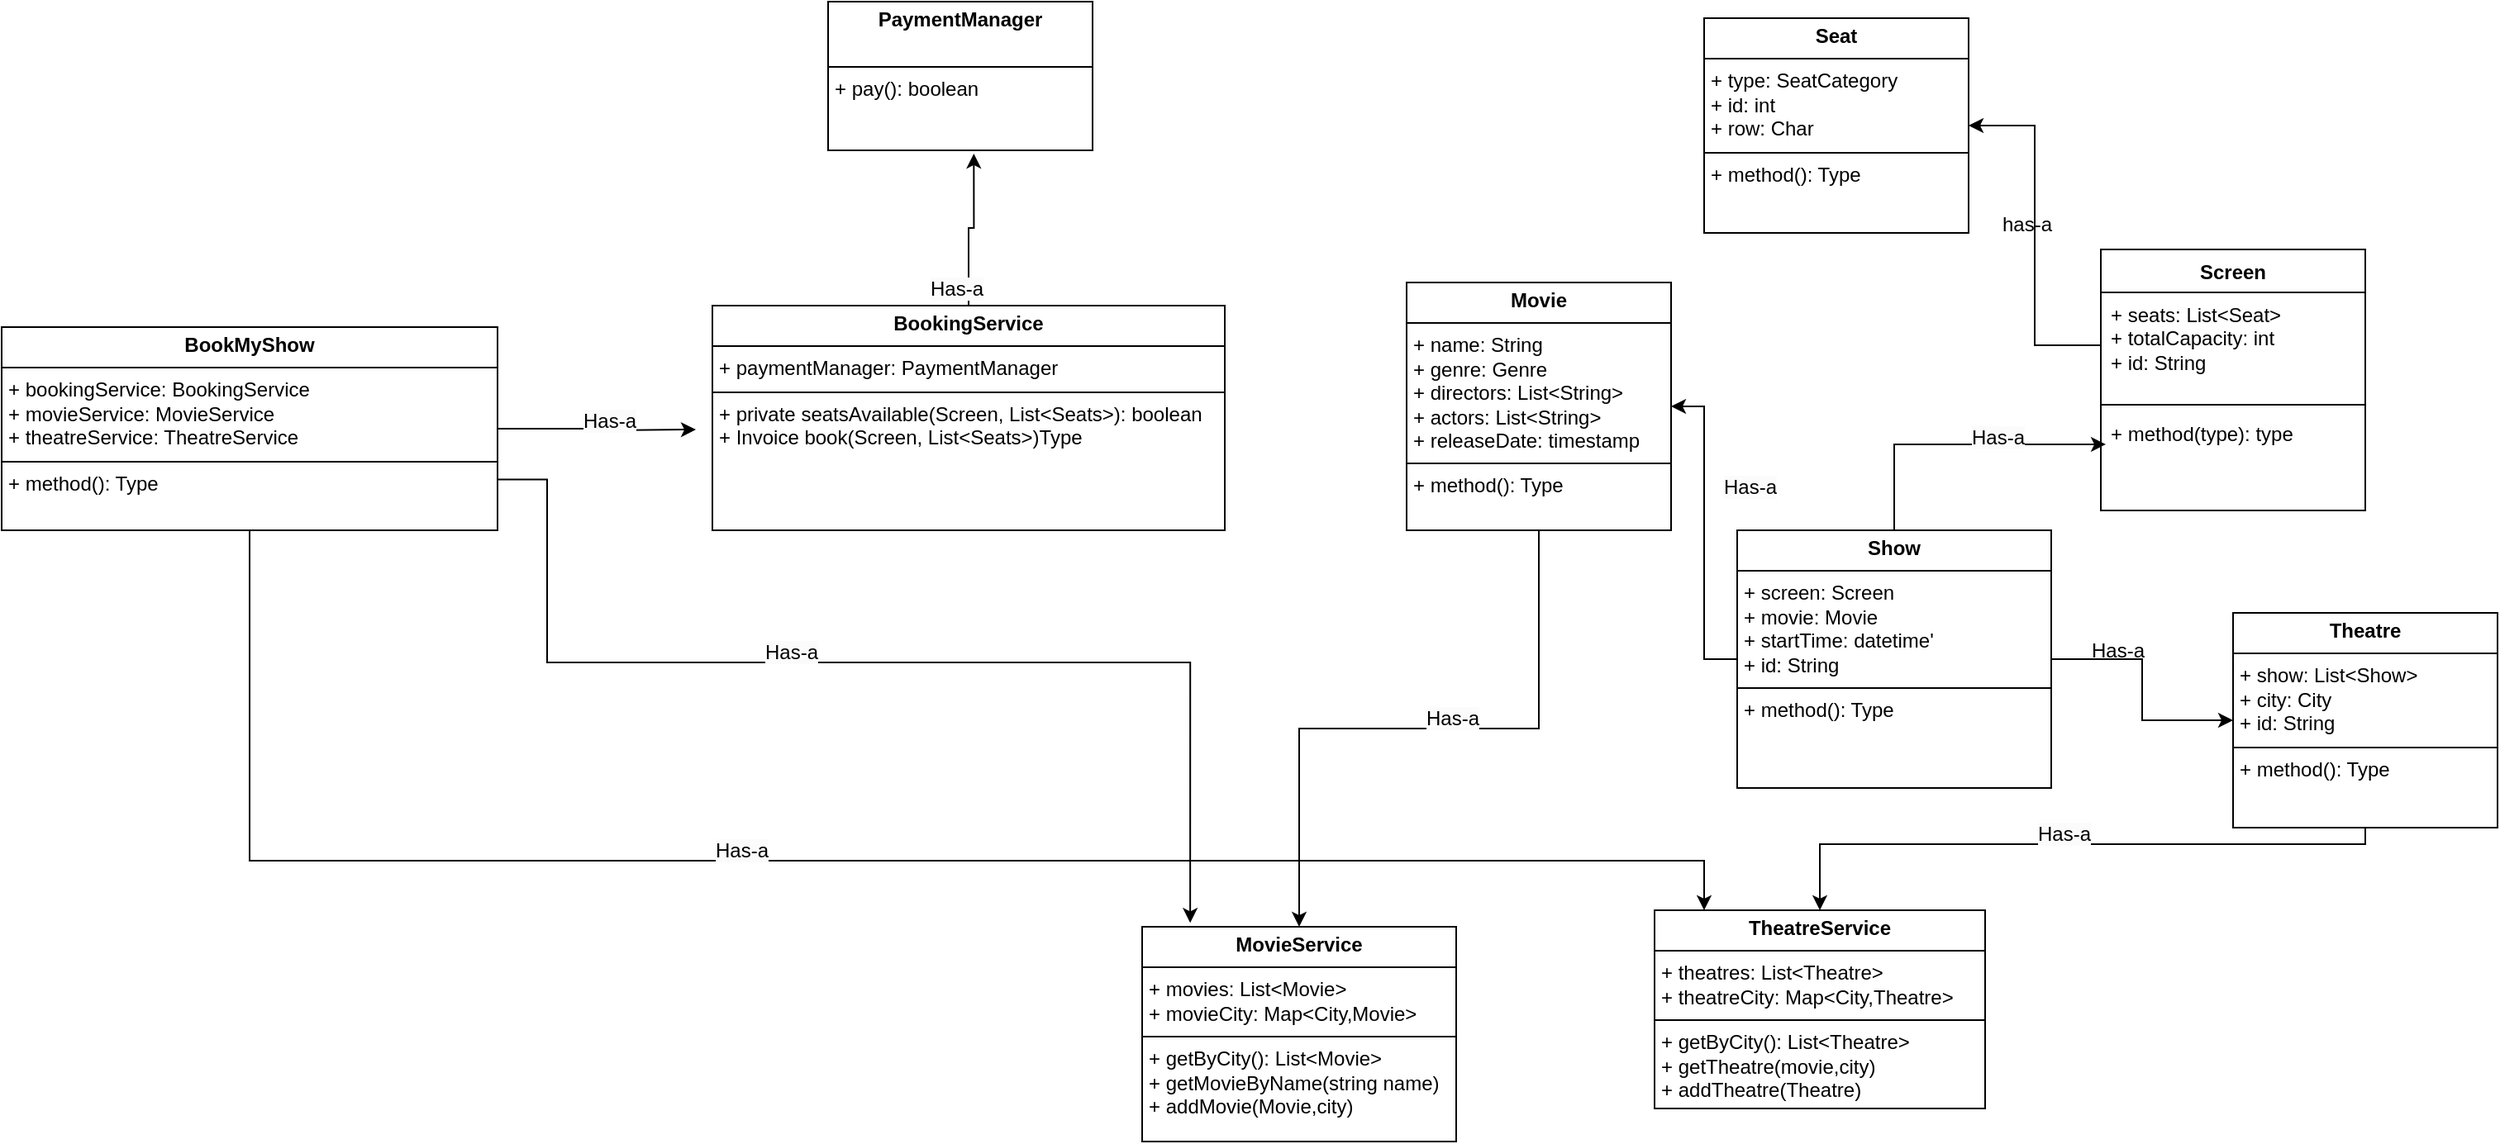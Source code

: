 <mxfile version="24.7.7">
  <diagram name="Page-1" id="VbgvpIYQmF3y8KJLhEqF">
    <mxGraphModel dx="2929" dy="1673" grid="1" gridSize="10" guides="1" tooltips="1" connect="1" arrows="1" fold="1" page="1" pageScale="1" pageWidth="850" pageHeight="1100" math="0" shadow="0">
      <root>
        <mxCell id="0" />
        <mxCell id="1" parent="0" />
        <mxCell id="8nnAiWvrPimfEj9RZDvM-20" style="edgeStyle=orthogonalEdgeStyle;rounded=0;orthogonalLoop=1;jettySize=auto;html=1;" edge="1" parent="1" source="8nnAiWvrPimfEj9RZDvM-1" target="8nnAiWvrPimfEj9RZDvM-19">
          <mxGeometry relative="1" as="geometry" />
        </mxCell>
        <mxCell id="8nnAiWvrPimfEj9RZDvM-1" value="&lt;p style=&quot;margin:0px;margin-top:4px;text-align:center;&quot;&gt;&lt;b&gt;Movie&lt;/b&gt;&lt;/p&gt;&lt;hr size=&quot;1&quot; style=&quot;border-style:solid;&quot;&gt;&lt;p style=&quot;margin:0px;margin-left:4px;&quot;&gt;+ name: String&lt;/p&gt;&lt;p style=&quot;margin:0px;margin-left:4px;&quot;&gt;+ genre: Genre&lt;br&gt;&lt;/p&gt;&lt;p style=&quot;margin:0px;margin-left:4px;&quot;&gt;+ directors: List&amp;lt;String&amp;gt;&lt;br&gt;&lt;/p&gt;&lt;p style=&quot;margin:0px;margin-left:4px;&quot;&gt;+ actors: List&amp;lt;String&amp;gt;&lt;/p&gt;&lt;p style=&quot;margin:0px;margin-left:4px;&quot;&gt;+ releaseDate: timestamp&lt;/p&gt;&lt;hr size=&quot;1&quot; style=&quot;border-style:solid;&quot;&gt;&lt;p style=&quot;margin:0px;margin-left:4px;&quot;&gt;+ method(): Type&lt;/p&gt;" style="verticalAlign=top;align=left;overflow=fill;html=1;whiteSpace=wrap;" vertex="1" parent="1">
          <mxGeometry x="-110" y="50" width="160" height="150" as="geometry" />
        </mxCell>
        <mxCell id="8nnAiWvrPimfEj9RZDvM-2" value="&lt;p style=&quot;margin:0px;margin-top:4px;text-align:center;&quot;&gt;&lt;b&gt;Seat&lt;/b&gt;&lt;/p&gt;&lt;hr size=&quot;1&quot; style=&quot;border-style:solid;&quot;&gt;&lt;p style=&quot;margin:0px;margin-left:4px;&quot;&gt;+ type: SeatCategory&lt;/p&gt;&lt;p style=&quot;margin:0px;margin-left:4px;&quot;&gt;+ id: int&lt;br&gt;&lt;/p&gt;&lt;p style=&quot;margin:0px;margin-left:4px;&quot;&gt;+ row: Char&lt;br&gt;&lt;/p&gt;&lt;hr size=&quot;1&quot; style=&quot;border-style:solid;&quot;&gt;&lt;p style=&quot;margin:0px;margin-left:4px;&quot;&gt;+ method(): Type&lt;/p&gt;" style="verticalAlign=top;align=left;overflow=fill;html=1;whiteSpace=wrap;" vertex="1" parent="1">
          <mxGeometry x="70" y="-110" width="160" height="130" as="geometry" />
        </mxCell>
        <mxCell id="8nnAiWvrPimfEj9RZDvM-3" value="Screen" style="swimlane;fontStyle=1;align=center;verticalAlign=top;childLayout=stackLayout;horizontal=1;startSize=26;horizontalStack=0;resizeParent=1;resizeParentMax=0;resizeLast=0;collapsible=1;marginBottom=0;whiteSpace=wrap;html=1;" vertex="1" parent="1">
          <mxGeometry x="310" y="30" width="160" height="158" as="geometry" />
        </mxCell>
        <mxCell id="8nnAiWvrPimfEj9RZDvM-4" value="+ seats: List&amp;lt;Seat&amp;gt;&lt;div&gt;+ totalCapacity: int&lt;br&gt;&lt;/div&gt;&lt;div&gt;+ id: String&lt;/div&gt;" style="text;strokeColor=none;fillColor=none;align=left;verticalAlign=top;spacingLeft=4;spacingRight=4;overflow=hidden;rotatable=0;points=[[0,0.5],[1,0.5]];portConstraint=eastwest;whiteSpace=wrap;html=1;" vertex="1" parent="8nnAiWvrPimfEj9RZDvM-3">
          <mxGeometry y="26" width="160" height="64" as="geometry" />
        </mxCell>
        <mxCell id="8nnAiWvrPimfEj9RZDvM-5" value="" style="line;strokeWidth=1;fillColor=none;align=left;verticalAlign=middle;spacingTop=-1;spacingLeft=3;spacingRight=3;rotatable=0;labelPosition=right;points=[];portConstraint=eastwest;strokeColor=inherit;" vertex="1" parent="8nnAiWvrPimfEj9RZDvM-3">
          <mxGeometry y="90" width="160" height="8" as="geometry" />
        </mxCell>
        <mxCell id="8nnAiWvrPimfEj9RZDvM-6" value="+ method(type): type" style="text;strokeColor=none;fillColor=none;align=left;verticalAlign=top;spacingLeft=4;spacingRight=4;overflow=hidden;rotatable=0;points=[[0,0.5],[1,0.5]];portConstraint=eastwest;whiteSpace=wrap;html=1;" vertex="1" parent="8nnAiWvrPimfEj9RZDvM-3">
          <mxGeometry y="98" width="160" height="60" as="geometry" />
        </mxCell>
        <mxCell id="8nnAiWvrPimfEj9RZDvM-11" style="edgeStyle=orthogonalEdgeStyle;rounded=0;orthogonalLoop=1;jettySize=auto;html=1;entryX=1;entryY=0.5;entryDx=0;entryDy=0;" edge="1" parent="1" source="8nnAiWvrPimfEj9RZDvM-7" target="8nnAiWvrPimfEj9RZDvM-1">
          <mxGeometry relative="1" as="geometry" />
        </mxCell>
        <mxCell id="8nnAiWvrPimfEj9RZDvM-14" style="edgeStyle=orthogonalEdgeStyle;rounded=0;orthogonalLoop=1;jettySize=auto;html=1;exitX=1;exitY=0.5;exitDx=0;exitDy=0;" edge="1" parent="1" source="8nnAiWvrPimfEj9RZDvM-7" target="8nnAiWvrPimfEj9RZDvM-13">
          <mxGeometry relative="1" as="geometry" />
        </mxCell>
        <mxCell id="8nnAiWvrPimfEj9RZDvM-7" value="&lt;p style=&quot;margin:0px;margin-top:4px;text-align:center;&quot;&gt;&lt;b&gt;Show&lt;/b&gt;&lt;/p&gt;&lt;hr size=&quot;1&quot; style=&quot;border-style:solid;&quot;&gt;&lt;p style=&quot;margin:0px;margin-left:4px;&quot;&gt;+ screen: Screen&lt;/p&gt;&lt;p style=&quot;margin:0px;margin-left:4px;&quot;&gt;+ movie: Movie&lt;br&gt;&lt;/p&gt;&lt;p style=&quot;margin:0px;margin-left:4px;&quot;&gt;+ startTime: datetime&#39;&lt;br&gt;&lt;/p&gt;&lt;p style=&quot;margin:0px;margin-left:4px;&quot;&gt;+ id: String&lt;br&gt;&lt;/p&gt;&lt;hr size=&quot;1&quot; style=&quot;border-style:solid;&quot;&gt;&lt;p style=&quot;margin:0px;margin-left:4px;&quot;&gt;+ method(): Type&lt;/p&gt;" style="verticalAlign=top;align=left;overflow=fill;html=1;whiteSpace=wrap;" vertex="1" parent="1">
          <mxGeometry x="90" y="200" width="190" height="156" as="geometry" />
        </mxCell>
        <mxCell id="8nnAiWvrPimfEj9RZDvM-9" style="edgeStyle=orthogonalEdgeStyle;rounded=0;orthogonalLoop=1;jettySize=auto;html=1;entryX=1;entryY=0.5;entryDx=0;entryDy=0;" edge="1" parent="1" source="8nnAiWvrPimfEj9RZDvM-4" target="8nnAiWvrPimfEj9RZDvM-2">
          <mxGeometry relative="1" as="geometry" />
        </mxCell>
        <mxCell id="8nnAiWvrPimfEj9RZDvM-10" value="has-a" style="text;html=1;align=center;verticalAlign=middle;resizable=0;points=[];autosize=1;strokeColor=none;fillColor=none;" vertex="1" parent="1">
          <mxGeometry x="240" width="50" height="30" as="geometry" />
        </mxCell>
        <mxCell id="8nnAiWvrPimfEj9RZDvM-12" style="edgeStyle=orthogonalEdgeStyle;rounded=0;orthogonalLoop=1;jettySize=auto;html=1;entryX=0.019;entryY=0.333;entryDx=0;entryDy=0;entryPerimeter=0;" edge="1" parent="1" source="8nnAiWvrPimfEj9RZDvM-7" target="8nnAiWvrPimfEj9RZDvM-6">
          <mxGeometry relative="1" as="geometry" />
        </mxCell>
        <mxCell id="8nnAiWvrPimfEj9RZDvM-18" style="edgeStyle=orthogonalEdgeStyle;rounded=0;orthogonalLoop=1;jettySize=auto;html=1;" edge="1" parent="1" source="8nnAiWvrPimfEj9RZDvM-13" target="8nnAiWvrPimfEj9RZDvM-17">
          <mxGeometry relative="1" as="geometry">
            <Array as="points">
              <mxPoint x="470" y="390" />
              <mxPoint x="140" y="390" />
            </Array>
          </mxGeometry>
        </mxCell>
        <mxCell id="8nnAiWvrPimfEj9RZDvM-13" value="&lt;p style=&quot;margin:0px;margin-top:4px;text-align:center;&quot;&gt;&lt;b&gt;Theatre&lt;/b&gt;&lt;/p&gt;&lt;hr size=&quot;1&quot; style=&quot;border-style:solid;&quot;&gt;&lt;p style=&quot;margin:0px;margin-left:4px;&quot;&gt;+ show: List&amp;lt;Show&amp;gt;&lt;/p&gt;&lt;p style=&quot;margin:0px;margin-left:4px;&quot;&gt;+ city: City&lt;br&gt;&lt;/p&gt;&lt;p style=&quot;margin:0px;margin-left:4px;&quot;&gt;+ id: String&lt;br&gt;&lt;/p&gt;&lt;hr size=&quot;1&quot; style=&quot;border-style:solid;&quot;&gt;&lt;p style=&quot;margin:0px;margin-left:4px;&quot;&gt;+ method(): Type&lt;/p&gt;" style="verticalAlign=top;align=left;overflow=fill;html=1;whiteSpace=wrap;" vertex="1" parent="1">
          <mxGeometry x="390" y="250" width="160" height="130" as="geometry" />
        </mxCell>
        <mxCell id="8nnAiWvrPimfEj9RZDvM-15" value="Has-a" style="text;html=1;align=center;verticalAlign=middle;resizable=0;points=[];autosize=1;strokeColor=none;fillColor=none;" vertex="1" parent="1">
          <mxGeometry x="290" y="258" width="60" height="30" as="geometry" />
        </mxCell>
        <mxCell id="8nnAiWvrPimfEj9RZDvM-17" value="&lt;p style=&quot;margin:0px;margin-top:4px;text-align:center;&quot;&gt;&lt;b&gt;TheatreService&lt;/b&gt;&lt;/p&gt;&lt;hr size=&quot;1&quot; style=&quot;border-style:solid;&quot;&gt;&lt;p style=&quot;margin:0px;margin-left:4px;&quot;&gt;+ theatres: List&amp;lt;Theatre&amp;gt;&lt;/p&gt;&lt;p style=&quot;margin:0px;margin-left:4px;&quot;&gt;+ theatreCity: Map&amp;lt;City,Theatre&amp;gt;&lt;/p&gt;&lt;hr size=&quot;1&quot; style=&quot;border-style:solid;&quot;&gt;&lt;p style=&quot;margin:0px;margin-left:4px;&quot;&gt;+ getByCity(): List&amp;lt;Theatre&amp;gt;&lt;/p&gt;&lt;p style=&quot;margin:0px;margin-left:4px;&quot;&gt;+ getTheatre(movie,city)&lt;/p&gt;&lt;p style=&quot;margin:0px;margin-left:4px;&quot;&gt;+ addTheatre(Theatre)&lt;/p&gt;" style="verticalAlign=top;align=left;overflow=fill;html=1;whiteSpace=wrap;" vertex="1" parent="1">
          <mxGeometry x="40" y="430" width="200" height="120" as="geometry" />
        </mxCell>
        <mxCell id="8nnAiWvrPimfEj9RZDvM-19" value="&lt;p style=&quot;margin:0px;margin-top:4px;text-align:center;&quot;&gt;&lt;b&gt;MovieService&lt;/b&gt;&lt;/p&gt;&lt;hr size=&quot;1&quot; style=&quot;border-style:solid;&quot;&gt;&lt;p style=&quot;margin:0px;margin-left:4px;&quot;&gt;+ movies: List&amp;lt;Movie&amp;gt;&lt;/p&gt;&lt;p style=&quot;margin:0px;margin-left:4px;&quot;&gt;+ movieCity: Map&amp;lt;City,Movie&amp;gt;&lt;br&gt;&lt;/p&gt;&lt;hr size=&quot;1&quot; style=&quot;border-style:solid;&quot;&gt;&lt;p style=&quot;margin:0px;margin-left:4px;&quot;&gt;+ getByCity(): List&amp;lt;Movie&amp;gt;&lt;br&gt;&lt;/p&gt;&lt;p style=&quot;margin:0px;margin-left:4px;&quot;&gt;+ getMovieByName(string name)&lt;/p&gt;&lt;p style=&quot;margin:0px;margin-left:4px;&quot;&gt;+ addMovie(Movie,city)&lt;/p&gt;" style="verticalAlign=top;align=left;overflow=fill;html=1;whiteSpace=wrap;" vertex="1" parent="1">
          <mxGeometry x="-270" y="440" width="190" height="130" as="geometry" />
        </mxCell>
        <mxCell id="8nnAiWvrPimfEj9RZDvM-21" value="&lt;p style=&quot;margin:0px;margin-top:4px;text-align:center;&quot;&gt;&lt;b&gt;BookingService&lt;/b&gt;&lt;/p&gt;&lt;hr size=&quot;1&quot; style=&quot;border-style:solid;&quot;&gt;&lt;p style=&quot;margin:0px;margin-left:4px;&quot;&gt;+ paymentManager: P&lt;span style=&quot;background-color: initial;&quot;&gt;aymentManager&lt;/span&gt;&lt;/p&gt;&lt;hr size=&quot;1&quot; style=&quot;border-style:solid;&quot;&gt;&lt;p style=&quot;margin:0px;margin-left:4px;&quot;&gt;+ private seatsAvailable(Screen, List&amp;lt;Seats&amp;gt;): boolean&lt;/p&gt;&lt;p style=&quot;margin:0px;margin-left:4px;&quot;&gt;+ Invoice book(&lt;span style=&quot;background-color: initial;&quot;&gt;Screen, List&amp;lt;Seats&amp;gt;&lt;/span&gt;&lt;span style=&quot;background-color: initial;&quot;&gt;)&lt;/span&gt;&lt;span style=&quot;background-color: initial;&quot;&gt;Type&lt;/span&gt;&lt;/p&gt;" style="verticalAlign=top;align=left;overflow=fill;html=1;whiteSpace=wrap;" vertex="1" parent="1">
          <mxGeometry x="-530" y="64" width="310" height="136" as="geometry" />
        </mxCell>
        <mxCell id="8nnAiWvrPimfEj9RZDvM-22" value="&lt;p style=&quot;margin:0px;margin-top:4px;text-align:center;&quot;&gt;&lt;b&gt;PaymentManager&lt;/b&gt;&lt;/p&gt;&lt;br&gt;&lt;hr size=&quot;1&quot; style=&quot;border-style:solid;&quot;&gt;&lt;p style=&quot;margin:0px;margin-left:4px;&quot;&gt;+ pay(): boolean&lt;/p&gt;" style="verticalAlign=top;align=left;overflow=fill;html=1;whiteSpace=wrap;" vertex="1" parent="1">
          <mxGeometry x="-460" y="-120" width="160" height="90" as="geometry" />
        </mxCell>
        <mxCell id="8nnAiWvrPimfEj9RZDvM-24" style="edgeStyle=orthogonalEdgeStyle;rounded=0;orthogonalLoop=1;jettySize=auto;html=1;entryX=0.551;entryY=1.022;entryDx=0;entryDy=0;entryPerimeter=0;" edge="1" parent="1" source="8nnAiWvrPimfEj9RZDvM-21" target="8nnAiWvrPimfEj9RZDvM-22">
          <mxGeometry relative="1" as="geometry" />
        </mxCell>
        <mxCell id="8nnAiWvrPimfEj9RZDvM-26" style="edgeStyle=orthogonalEdgeStyle;rounded=0;orthogonalLoop=1;jettySize=auto;html=1;exitX=1;exitY=0.5;exitDx=0;exitDy=0;" edge="1" parent="1" source="8nnAiWvrPimfEj9RZDvM-25">
          <mxGeometry relative="1" as="geometry">
            <mxPoint x="-540" y="139" as="targetPoint" />
          </mxGeometry>
        </mxCell>
        <mxCell id="8nnAiWvrPimfEj9RZDvM-28" style="edgeStyle=orthogonalEdgeStyle;rounded=0;orthogonalLoop=1;jettySize=auto;html=1;" edge="1" parent="1" source="8nnAiWvrPimfEj9RZDvM-25" target="8nnAiWvrPimfEj9RZDvM-17">
          <mxGeometry relative="1" as="geometry">
            <Array as="points">
              <mxPoint x="-810" y="400" />
              <mxPoint x="70" y="400" />
            </Array>
          </mxGeometry>
        </mxCell>
        <mxCell id="8nnAiWvrPimfEj9RZDvM-25" value="&lt;p style=&quot;margin:0px;margin-top:4px;text-align:center;&quot;&gt;&lt;b&gt;BookMyShow&lt;/b&gt;&lt;/p&gt;&lt;hr size=&quot;1&quot; style=&quot;border-style:solid;&quot;&gt;&lt;p style=&quot;margin:0px;margin-left:4px;&quot;&gt;+ bookingService:&amp;nbsp;&lt;span style=&quot;background-color: initial;&quot;&gt;BookingService&lt;/span&gt;&lt;/p&gt;&lt;p style=&quot;margin:0px;margin-left:4px;&quot;&gt;&lt;span style=&quot;background-color: initial;&quot;&gt;+ movieService: MovieService&lt;/span&gt;&lt;/p&gt;&lt;p style=&quot;margin:0px;margin-left:4px;&quot;&gt;&lt;span style=&quot;background-color: initial;&quot;&gt;+ theatreService: TheatreService&lt;/span&gt;&lt;/p&gt;&lt;hr size=&quot;1&quot; style=&quot;border-style:solid;&quot;&gt;&lt;p style=&quot;margin:0px;margin-left:4px;&quot;&gt;+ method(): Type&lt;/p&gt;" style="verticalAlign=top;align=left;overflow=fill;html=1;whiteSpace=wrap;" vertex="1" parent="1">
          <mxGeometry x="-960" y="77" width="300" height="123" as="geometry" />
        </mxCell>
        <mxCell id="8nnAiWvrPimfEj9RZDvM-27" style="edgeStyle=orthogonalEdgeStyle;rounded=0;orthogonalLoop=1;jettySize=auto;html=1;exitX=1;exitY=0.75;exitDx=0;exitDy=0;entryX=0.153;entryY=-0.018;entryDx=0;entryDy=0;entryPerimeter=0;" edge="1" parent="1" source="8nnAiWvrPimfEj9RZDvM-25" target="8nnAiWvrPimfEj9RZDvM-19">
          <mxGeometry relative="1" as="geometry">
            <Array as="points">
              <mxPoint x="-630" y="169" />
              <mxPoint x="-630" y="280" />
              <mxPoint x="-241" y="280" />
            </Array>
          </mxGeometry>
        </mxCell>
        <mxCell id="8nnAiWvrPimfEj9RZDvM-29" value="&lt;span style=&quot;color: rgb(0, 0, 0); font-family: Helvetica; font-size: 12px; font-style: normal; font-variant-ligatures: normal; font-variant-caps: normal; font-weight: 400; letter-spacing: normal; orphans: 2; text-align: center; text-indent: 0px; text-transform: none; widows: 2; word-spacing: 0px; -webkit-text-stroke-width: 0px; white-space: nowrap; background-color: rgb(251, 251, 251); text-decoration-thickness: initial; text-decoration-style: initial; text-decoration-color: initial; display: inline !important; float: none;&quot;&gt;Has-a&lt;/span&gt;" style="text;whiteSpace=wrap;html=1;" vertex="1" parent="1">
          <mxGeometry x="-530" y="380" width="70" height="40" as="geometry" />
        </mxCell>
        <mxCell id="8nnAiWvrPimfEj9RZDvM-30" value="&lt;span style=&quot;color: rgb(0, 0, 0); font-family: Helvetica; font-size: 12px; font-style: normal; font-variant-ligatures: normal; font-variant-caps: normal; font-weight: 400; letter-spacing: normal; orphans: 2; text-align: center; text-indent: 0px; text-transform: none; widows: 2; word-spacing: 0px; -webkit-text-stroke-width: 0px; white-space: nowrap; background-color: rgb(251, 251, 251); text-decoration-thickness: initial; text-decoration-style: initial; text-decoration-color: initial; display: inline !important; float: none;&quot;&gt;Has-a&lt;/span&gt;" style="text;whiteSpace=wrap;html=1;" vertex="1" parent="1">
          <mxGeometry x="-500" y="260" width="70" height="40" as="geometry" />
        </mxCell>
        <mxCell id="8nnAiWvrPimfEj9RZDvM-31" value="&lt;span style=&quot;color: rgb(0, 0, 0); font-family: Helvetica; font-size: 12px; font-style: normal; font-variant-ligatures: normal; font-variant-caps: normal; font-weight: 400; letter-spacing: normal; orphans: 2; text-align: center; text-indent: 0px; text-transform: none; widows: 2; word-spacing: 0px; -webkit-text-stroke-width: 0px; white-space: nowrap; background-color: rgb(251, 251, 251); text-decoration-thickness: initial; text-decoration-style: initial; text-decoration-color: initial; display: inline !important; float: none;&quot;&gt;Has-a&lt;/span&gt;" style="text;whiteSpace=wrap;html=1;" vertex="1" parent="1">
          <mxGeometry x="-610" y="120" width="70" height="40" as="geometry" />
        </mxCell>
        <mxCell id="8nnAiWvrPimfEj9RZDvM-32" value="&lt;span style=&quot;color: rgb(0, 0, 0); font-family: Helvetica; font-size: 12px; font-style: normal; font-variant-ligatures: normal; font-variant-caps: normal; font-weight: 400; letter-spacing: normal; orphans: 2; text-align: center; text-indent: 0px; text-transform: none; widows: 2; word-spacing: 0px; -webkit-text-stroke-width: 0px; white-space: nowrap; background-color: rgb(251, 251, 251); text-decoration-thickness: initial; text-decoration-style: initial; text-decoration-color: initial; display: inline !important; float: none;&quot;&gt;Has-a&lt;/span&gt;" style="text;whiteSpace=wrap;html=1;" vertex="1" parent="1">
          <mxGeometry x="-400" y="40" width="70" height="40" as="geometry" />
        </mxCell>
        <mxCell id="8nnAiWvrPimfEj9RZDvM-33" value="&lt;span style=&quot;color: rgb(0, 0, 0); font-family: Helvetica; font-size: 12px; font-style: normal; font-variant-ligatures: normal; font-variant-caps: normal; font-weight: 400; letter-spacing: normal; orphans: 2; text-align: center; text-indent: 0px; text-transform: none; widows: 2; word-spacing: 0px; -webkit-text-stroke-width: 0px; white-space: nowrap; background-color: rgb(251, 251, 251); text-decoration-thickness: initial; text-decoration-style: initial; text-decoration-color: initial; display: inline !important; float: none;&quot;&gt;Has-a&lt;/span&gt;" style="text;whiteSpace=wrap;html=1;" vertex="1" parent="1">
          <mxGeometry x="-100" y="300" width="70" height="40" as="geometry" />
        </mxCell>
        <mxCell id="8nnAiWvrPimfEj9RZDvM-34" value="&lt;span style=&quot;color: rgb(0, 0, 0); font-family: Helvetica; font-size: 12px; font-style: normal; font-variant-ligatures: normal; font-variant-caps: normal; font-weight: 400; letter-spacing: normal; orphans: 2; text-align: center; text-indent: 0px; text-transform: none; widows: 2; word-spacing: 0px; -webkit-text-stroke-width: 0px; white-space: nowrap; background-color: rgb(251, 251, 251); text-decoration-thickness: initial; text-decoration-style: initial; text-decoration-color: initial; display: inline !important; float: none;&quot;&gt;Has-a&lt;/span&gt;" style="text;whiteSpace=wrap;html=1;" vertex="1" parent="1">
          <mxGeometry x="270" y="370" width="70" height="40" as="geometry" />
        </mxCell>
        <mxCell id="8nnAiWvrPimfEj9RZDvM-35" value="&lt;span style=&quot;color: rgb(0, 0, 0); font-family: Helvetica; font-size: 12px; font-style: normal; font-variant-ligatures: normal; font-variant-caps: normal; font-weight: 400; letter-spacing: normal; orphans: 2; text-align: center; text-indent: 0px; text-transform: none; widows: 2; word-spacing: 0px; -webkit-text-stroke-width: 0px; white-space: nowrap; background-color: rgb(251, 251, 251); text-decoration-thickness: initial; text-decoration-style: initial; text-decoration-color: initial; display: inline !important; float: none;&quot;&gt;Has-a&lt;/span&gt;" style="text;whiteSpace=wrap;html=1;" vertex="1" parent="1">
          <mxGeometry x="80" y="160" width="70" height="40" as="geometry" />
        </mxCell>
        <mxCell id="8nnAiWvrPimfEj9RZDvM-36" value="&lt;span style=&quot;color: rgb(0, 0, 0); font-family: Helvetica; font-size: 12px; font-style: normal; font-variant-ligatures: normal; font-variant-caps: normal; font-weight: 400; letter-spacing: normal; orphans: 2; text-align: center; text-indent: 0px; text-transform: none; widows: 2; word-spacing: 0px; -webkit-text-stroke-width: 0px; white-space: nowrap; background-color: rgb(251, 251, 251); text-decoration-thickness: initial; text-decoration-style: initial; text-decoration-color: initial; display: inline !important; float: none;&quot;&gt;Has-a&lt;/span&gt;" style="text;whiteSpace=wrap;html=1;" vertex="1" parent="1">
          <mxGeometry x="230" y="130" width="70" height="40" as="geometry" />
        </mxCell>
      </root>
    </mxGraphModel>
  </diagram>
</mxfile>
